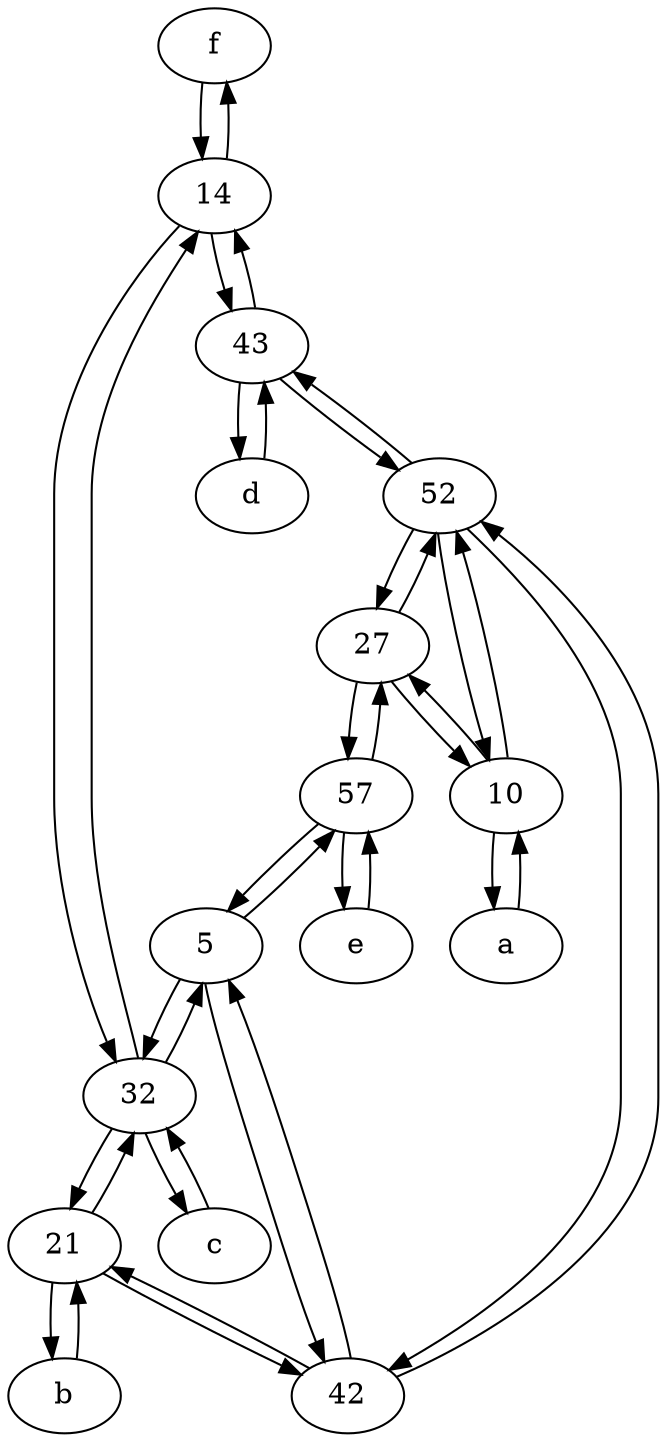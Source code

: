 digraph  {
	f [pos="15,45!"];
	32;
	43;
	d [pos="20,30!"];
	14;
	5;
	57;
	52;
	b [pos="50,20!"];
	a [pos="40,10!"];
	21;
	10;
	e [pos="30,50!"];
	42;
	27;
	c [pos="20,10!"];
	52 -> 42;
	52 -> 43;
	43 -> 14;
	14 -> 32;
	27 -> 57;
	10 -> 27;
	21 -> 32;
	52 -> 27;
	32 -> 5;
	5 -> 42;
	42 -> 52;
	27 -> 10;
	27 -> 52;
	43 -> d;
	43 -> 52;
	5 -> 57;
	e -> 57;
	32 -> c;
	57 -> e;
	c -> 32;
	a -> 10;
	10 -> a;
	57 -> 5;
	42 -> 21;
	f -> 14;
	14 -> 43;
	52 -> 10;
	10 -> 52;
	32 -> 21;
	21 -> 42;
	57 -> 27;
	5 -> 32;
	14 -> f;
	d -> 43;
	32 -> 14;
	b -> 21;
	42 -> 5;
	21 -> b;

	}
